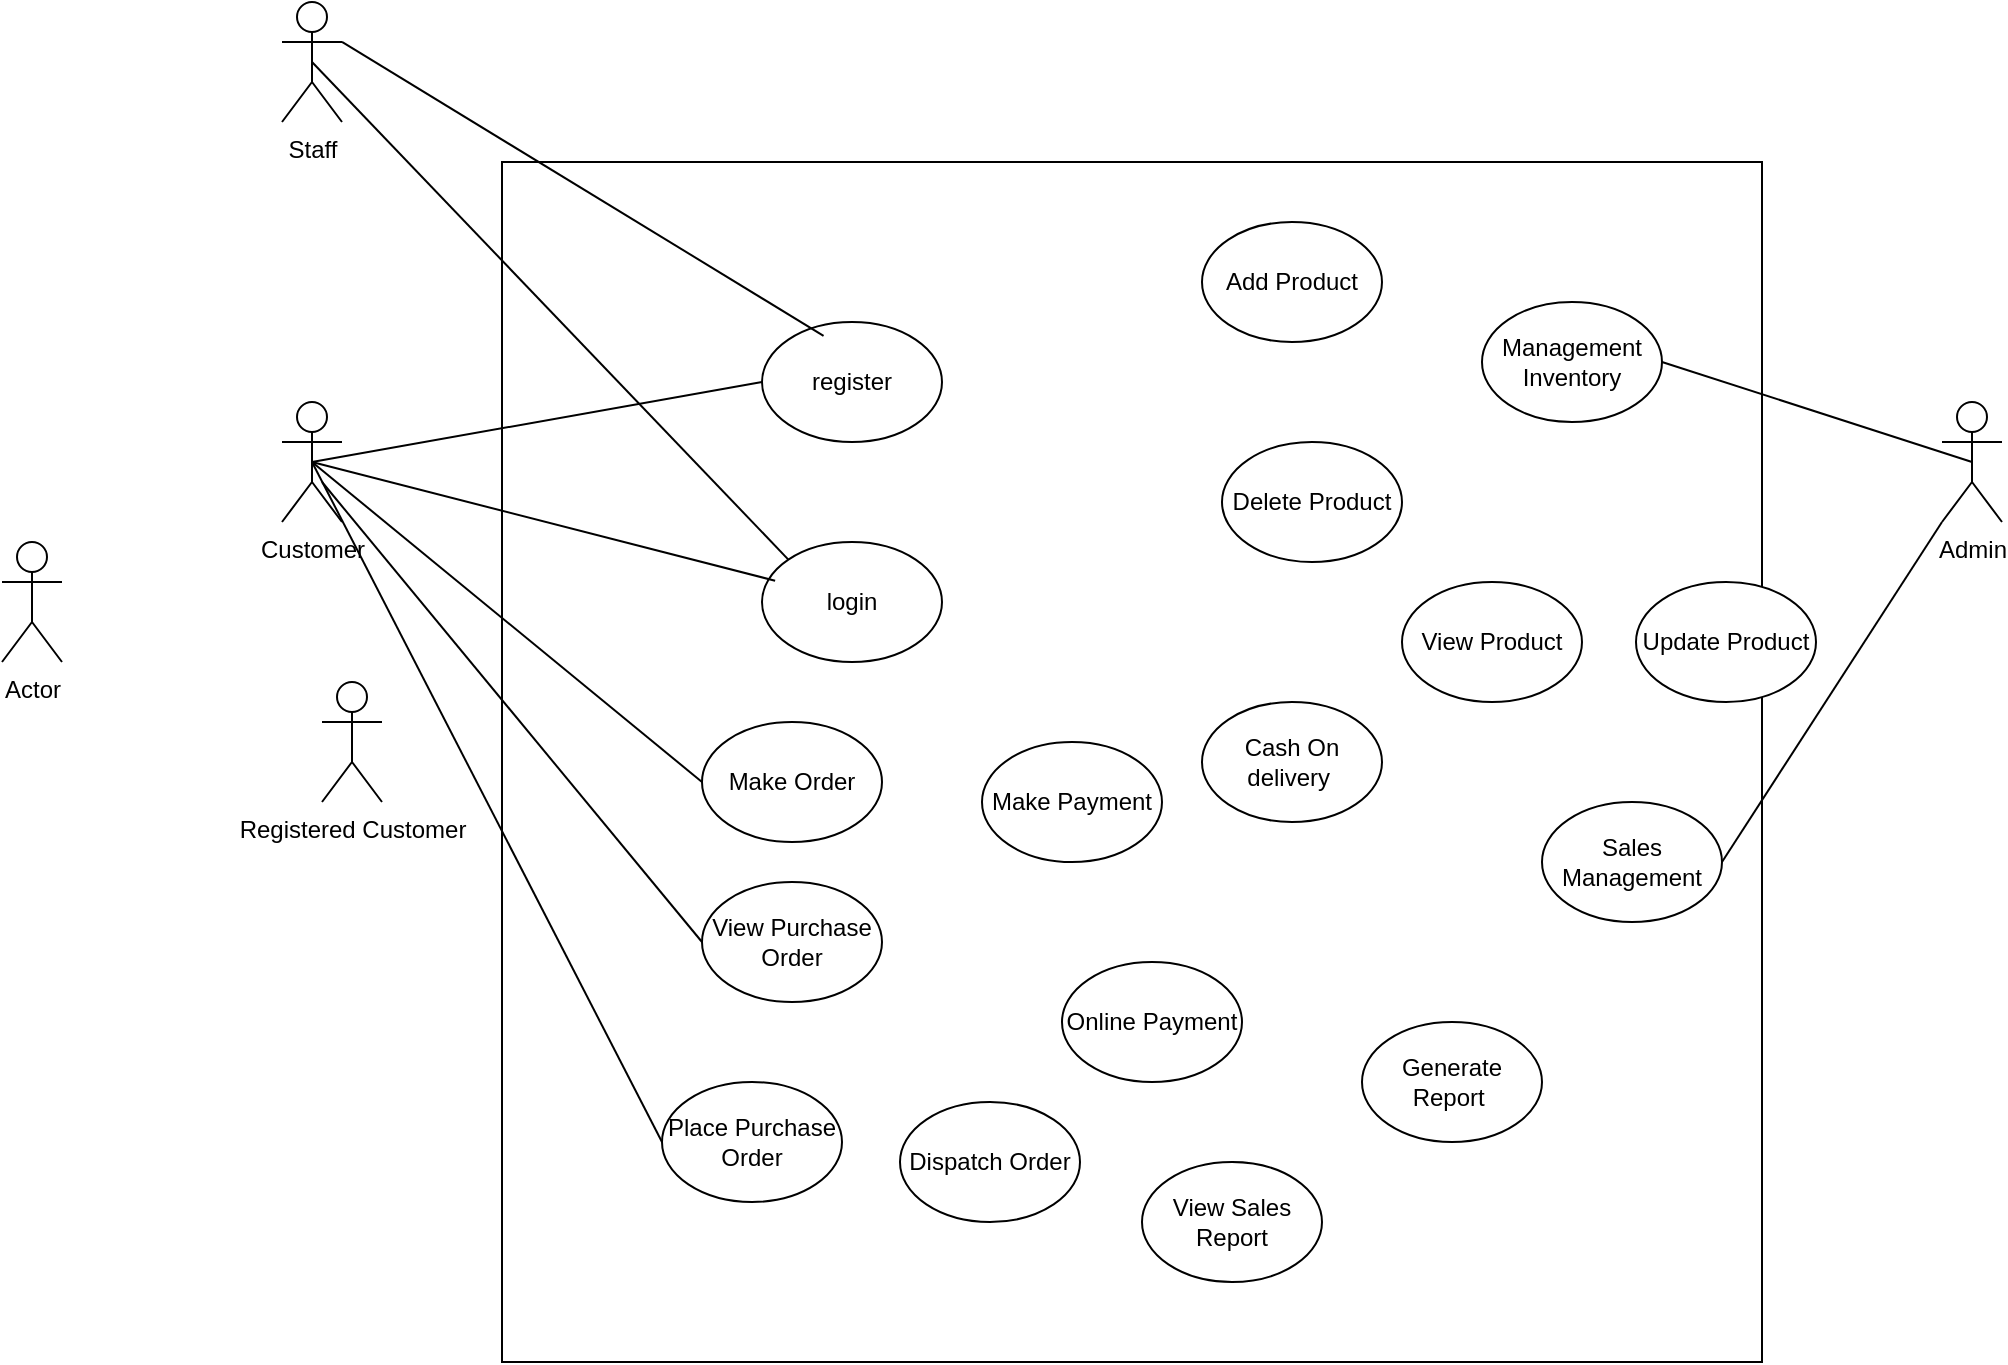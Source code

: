 <mxfile version="26.2.0">
  <diagram name="Page-1" id="t9XRG6U2mxt3_7OKMjJ7">
    <mxGraphModel dx="3147" dy="2302" grid="1" gridSize="10" guides="1" tooltips="1" connect="1" arrows="1" fold="1" page="1" pageScale="1" pageWidth="827" pageHeight="1169" math="0" shadow="0">
      <root>
        <mxCell id="0" />
        <mxCell id="1" parent="0" />
        <mxCell id="Wr6ySs2WMsucKlqp8gCn-1" value="" style="rounded=0;whiteSpace=wrap;html=1;" vertex="1" parent="1">
          <mxGeometry x="170" width="630" height="600" as="geometry" />
        </mxCell>
        <mxCell id="Wr6ySs2WMsucKlqp8gCn-2" value="Management Inventory" style="ellipse;whiteSpace=wrap;html=1;" vertex="1" parent="1">
          <mxGeometry x="660" y="70" width="90" height="60" as="geometry" />
        </mxCell>
        <mxCell id="Wr6ySs2WMsucKlqp8gCn-3" value="View Product" style="ellipse;whiteSpace=wrap;html=1;" vertex="1" parent="1">
          <mxGeometry x="620" y="210" width="90" height="60" as="geometry" />
        </mxCell>
        <mxCell id="Wr6ySs2WMsucKlqp8gCn-4" value="login" style="ellipse;whiteSpace=wrap;html=1;" vertex="1" parent="1">
          <mxGeometry x="300" y="190" width="90" height="60" as="geometry" />
        </mxCell>
        <mxCell id="Wr6ySs2WMsucKlqp8gCn-5" value="Add Product" style="ellipse;whiteSpace=wrap;html=1;" vertex="1" parent="1">
          <mxGeometry x="520" y="30" width="90" height="60" as="geometry" />
        </mxCell>
        <mxCell id="Wr6ySs2WMsucKlqp8gCn-6" value="register" style="ellipse;whiteSpace=wrap;html=1;" vertex="1" parent="1">
          <mxGeometry x="300" y="80" width="90" height="60" as="geometry" />
        </mxCell>
        <mxCell id="Wr6ySs2WMsucKlqp8gCn-7" value="Update Product" style="ellipse;whiteSpace=wrap;html=1;" vertex="1" parent="1">
          <mxGeometry x="737" y="210" width="90" height="60" as="geometry" />
        </mxCell>
        <mxCell id="Wr6ySs2WMsucKlqp8gCn-8" value="Place Purchase Order" style="ellipse;whiteSpace=wrap;html=1;" vertex="1" parent="1">
          <mxGeometry x="250" y="460" width="90" height="60" as="geometry" />
        </mxCell>
        <mxCell id="Wr6ySs2WMsucKlqp8gCn-9" value="Delete Product" style="ellipse;whiteSpace=wrap;html=1;" vertex="1" parent="1">
          <mxGeometry x="530" y="140" width="90" height="60" as="geometry" />
        </mxCell>
        <mxCell id="Wr6ySs2WMsucKlqp8gCn-10" value="Generate Report&amp;nbsp;" style="ellipse;whiteSpace=wrap;html=1;" vertex="1" parent="1">
          <mxGeometry x="600" y="430" width="90" height="60" as="geometry" />
        </mxCell>
        <mxCell id="Wr6ySs2WMsucKlqp8gCn-11" value="View Purchase Order" style="ellipse;whiteSpace=wrap;html=1;" vertex="1" parent="1">
          <mxGeometry x="270" y="360" width="90" height="60" as="geometry" />
        </mxCell>
        <mxCell id="Wr6ySs2WMsucKlqp8gCn-12" value="Make Payment" style="ellipse;whiteSpace=wrap;html=1;" vertex="1" parent="1">
          <mxGeometry x="410" y="290" width="90" height="60" as="geometry" />
        </mxCell>
        <mxCell id="Wr6ySs2WMsucKlqp8gCn-13" value="Sales Management" style="ellipse;whiteSpace=wrap;html=1;" vertex="1" parent="1">
          <mxGeometry x="690" y="320" width="90" height="60" as="geometry" />
        </mxCell>
        <mxCell id="Wr6ySs2WMsucKlqp8gCn-14" value="Registered Customer" style="shape=umlActor;verticalLabelPosition=bottom;verticalAlign=top;html=1;outlineConnect=0;" vertex="1" parent="1">
          <mxGeometry x="80" y="260" width="30" height="60" as="geometry" />
        </mxCell>
        <mxCell id="Wr6ySs2WMsucKlqp8gCn-15" value="Actor" style="shape=umlActor;verticalLabelPosition=bottom;verticalAlign=top;html=1;outlineConnect=0;" vertex="1" parent="1">
          <mxGeometry x="-80" y="190" width="30" height="60" as="geometry" />
        </mxCell>
        <mxCell id="Wr6ySs2WMsucKlqp8gCn-16" value="Customer" style="shape=umlActor;verticalLabelPosition=bottom;verticalAlign=top;html=1;outlineConnect=0;" vertex="1" parent="1">
          <mxGeometry x="60" y="120" width="30" height="60" as="geometry" />
        </mxCell>
        <mxCell id="Wr6ySs2WMsucKlqp8gCn-17" value="Staff" style="shape=umlActor;verticalLabelPosition=bottom;verticalAlign=top;html=1;outlineConnect=0;" vertex="1" parent="1">
          <mxGeometry x="60" y="-80" width="30" height="60" as="geometry" />
        </mxCell>
        <mxCell id="Wr6ySs2WMsucKlqp8gCn-18" value="Admin" style="shape=umlActor;verticalLabelPosition=bottom;verticalAlign=top;html=1;outlineConnect=0;" vertex="1" parent="1">
          <mxGeometry x="890" y="120" width="30" height="60" as="geometry" />
        </mxCell>
        <mxCell id="Wr6ySs2WMsucKlqp8gCn-46" value="" style="endArrow=none;html=1;rounded=0;exitX=0.5;exitY=0.5;exitDx=0;exitDy=0;exitPerimeter=0;entryX=0;entryY=0.5;entryDx=0;entryDy=0;" edge="1" parent="1" source="Wr6ySs2WMsucKlqp8gCn-16" target="Wr6ySs2WMsucKlqp8gCn-6">
          <mxGeometry width="50" height="50" relative="1" as="geometry">
            <mxPoint x="-150" y="310" as="sourcePoint" />
            <mxPoint x="-100" y="260" as="targetPoint" />
          </mxGeometry>
        </mxCell>
        <mxCell id="Wr6ySs2WMsucKlqp8gCn-47" value="" style="endArrow=none;html=1;rounded=0;entryX=0.073;entryY=0.323;entryDx=0;entryDy=0;entryPerimeter=0;exitX=0.5;exitY=0.5;exitDx=0;exitDy=0;exitPerimeter=0;" edge="1" parent="1" source="Wr6ySs2WMsucKlqp8gCn-16" target="Wr6ySs2WMsucKlqp8gCn-4">
          <mxGeometry width="50" height="50" relative="1" as="geometry">
            <mxPoint x="280" y="280" as="sourcePoint" />
            <mxPoint x="330" y="230" as="targetPoint" />
          </mxGeometry>
        </mxCell>
        <mxCell id="Wr6ySs2WMsucKlqp8gCn-48" value="" style="endArrow=none;html=1;rounded=0;exitX=1;exitY=0.333;exitDx=0;exitDy=0;exitPerimeter=0;entryX=0.342;entryY=0.115;entryDx=0;entryDy=0;entryPerimeter=0;" edge="1" parent="1" source="Wr6ySs2WMsucKlqp8gCn-17" target="Wr6ySs2WMsucKlqp8gCn-6">
          <mxGeometry width="50" height="50" relative="1" as="geometry">
            <mxPoint x="250" y="30" as="sourcePoint" />
            <mxPoint x="300" y="-20" as="targetPoint" />
          </mxGeometry>
        </mxCell>
        <mxCell id="Wr6ySs2WMsucKlqp8gCn-49" value="" style="endArrow=none;html=1;rounded=0;exitX=0.5;exitY=0.5;exitDx=0;exitDy=0;exitPerimeter=0;entryX=0;entryY=0;entryDx=0;entryDy=0;" edge="1" parent="1" source="Wr6ySs2WMsucKlqp8gCn-17" target="Wr6ySs2WMsucKlqp8gCn-4">
          <mxGeometry width="50" height="50" relative="1" as="geometry">
            <mxPoint x="250" y="30" as="sourcePoint" />
            <mxPoint x="300" y="-20" as="targetPoint" />
          </mxGeometry>
        </mxCell>
        <mxCell id="Wr6ySs2WMsucKlqp8gCn-57" value="" style="endArrow=none;html=1;rounded=0;exitX=0.5;exitY=0.5;exitDx=0;exitDy=0;exitPerimeter=0;entryX=0;entryY=0.5;entryDx=0;entryDy=0;" edge="1" parent="1" source="Wr6ySs2WMsucKlqp8gCn-16" target="Wr6ySs2WMsucKlqp8gCn-60">
          <mxGeometry width="50" height="50" relative="1" as="geometry">
            <mxPoint x="250" y="230" as="sourcePoint" />
            <mxPoint x="300" y="180" as="targetPoint" />
          </mxGeometry>
        </mxCell>
        <mxCell id="Wr6ySs2WMsucKlqp8gCn-58" value="Online Payment" style="ellipse;whiteSpace=wrap;html=1;" vertex="1" parent="1">
          <mxGeometry x="450" y="400" width="90" height="60" as="geometry" />
        </mxCell>
        <mxCell id="Wr6ySs2WMsucKlqp8gCn-59" value="Cash On delivery&amp;nbsp;" style="ellipse;whiteSpace=wrap;html=1;" vertex="1" parent="1">
          <mxGeometry x="520" y="270" width="90" height="60" as="geometry" />
        </mxCell>
        <mxCell id="Wr6ySs2WMsucKlqp8gCn-60" value="Make Order" style="ellipse;whiteSpace=wrap;html=1;" vertex="1" parent="1">
          <mxGeometry x="270" y="280" width="90" height="60" as="geometry" />
        </mxCell>
        <mxCell id="Wr6ySs2WMsucKlqp8gCn-61" value="" style="endArrow=none;html=1;rounded=0;entryX=0.5;entryY=0.5;entryDx=0;entryDy=0;entryPerimeter=0;exitX=1;exitY=0.5;exitDx=0;exitDy=0;" edge="1" parent="1" source="Wr6ySs2WMsucKlqp8gCn-2" target="Wr6ySs2WMsucKlqp8gCn-18">
          <mxGeometry width="50" height="50" relative="1" as="geometry">
            <mxPoint x="520" y="240" as="sourcePoint" />
            <mxPoint x="570" y="190" as="targetPoint" />
          </mxGeometry>
        </mxCell>
        <mxCell id="Wr6ySs2WMsucKlqp8gCn-62" value="" style="endArrow=none;html=1;rounded=0;entryX=0;entryY=1;entryDx=0;entryDy=0;entryPerimeter=0;exitX=1;exitY=0.5;exitDx=0;exitDy=0;" edge="1" parent="1" source="Wr6ySs2WMsucKlqp8gCn-13" target="Wr6ySs2WMsucKlqp8gCn-18">
          <mxGeometry width="50" height="50" relative="1" as="geometry">
            <mxPoint x="480" y="250" as="sourcePoint" />
            <mxPoint x="530" y="200" as="targetPoint" />
          </mxGeometry>
        </mxCell>
        <mxCell id="Wr6ySs2WMsucKlqp8gCn-63" value="" style="endArrow=none;html=1;rounded=0;exitX=0.5;exitY=0.5;exitDx=0;exitDy=0;exitPerimeter=0;entryX=0;entryY=0.5;entryDx=0;entryDy=0;" edge="1" parent="1" source="Wr6ySs2WMsucKlqp8gCn-16" target="Wr6ySs2WMsucKlqp8gCn-8">
          <mxGeometry width="50" height="50" relative="1" as="geometry">
            <mxPoint x="290" y="120" as="sourcePoint" />
            <mxPoint x="340" y="70" as="targetPoint" />
          </mxGeometry>
        </mxCell>
        <mxCell id="Wr6ySs2WMsucKlqp8gCn-64" value="" style="endArrow=none;html=1;rounded=0;entryX=0;entryY=0.5;entryDx=0;entryDy=0;" edge="1" parent="1" target="Wr6ySs2WMsucKlqp8gCn-11">
          <mxGeometry width="50" height="50" relative="1" as="geometry">
            <mxPoint x="80" y="160" as="sourcePoint" />
            <mxPoint x="340" y="70" as="targetPoint" />
          </mxGeometry>
        </mxCell>
        <mxCell id="Wr6ySs2WMsucKlqp8gCn-66" value="Dispatch Order" style="ellipse;whiteSpace=wrap;html=1;" vertex="1" parent="1">
          <mxGeometry x="369" y="470" width="90" height="60" as="geometry" />
        </mxCell>
        <mxCell id="Wr6ySs2WMsucKlqp8gCn-67" value="View Sales Report" style="ellipse;whiteSpace=wrap;html=1;" vertex="1" parent="1">
          <mxGeometry x="490" y="500" width="90" height="60" as="geometry" />
        </mxCell>
      </root>
    </mxGraphModel>
  </diagram>
</mxfile>
